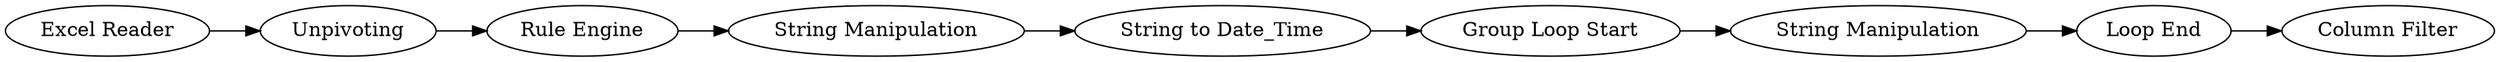 digraph {
	6 -> 3
	12 -> 13
	1 -> 2
	8 -> 10
	3 -> 8
	2 -> 6
	11 -> 12
	10 -> 11
	13 [label="Column Filter"]
	1 [label="Excel Reader"]
	11 [label="String Manipulation"]
	6 [label="Rule Engine"]
	8 [label="String to Date_Time"]
	12 [label="Loop End"]
	3 [label="String Manipulation"]
	2 [label=Unpivoting]
	10 [label="Group Loop Start"]
	rankdir=LR
}
